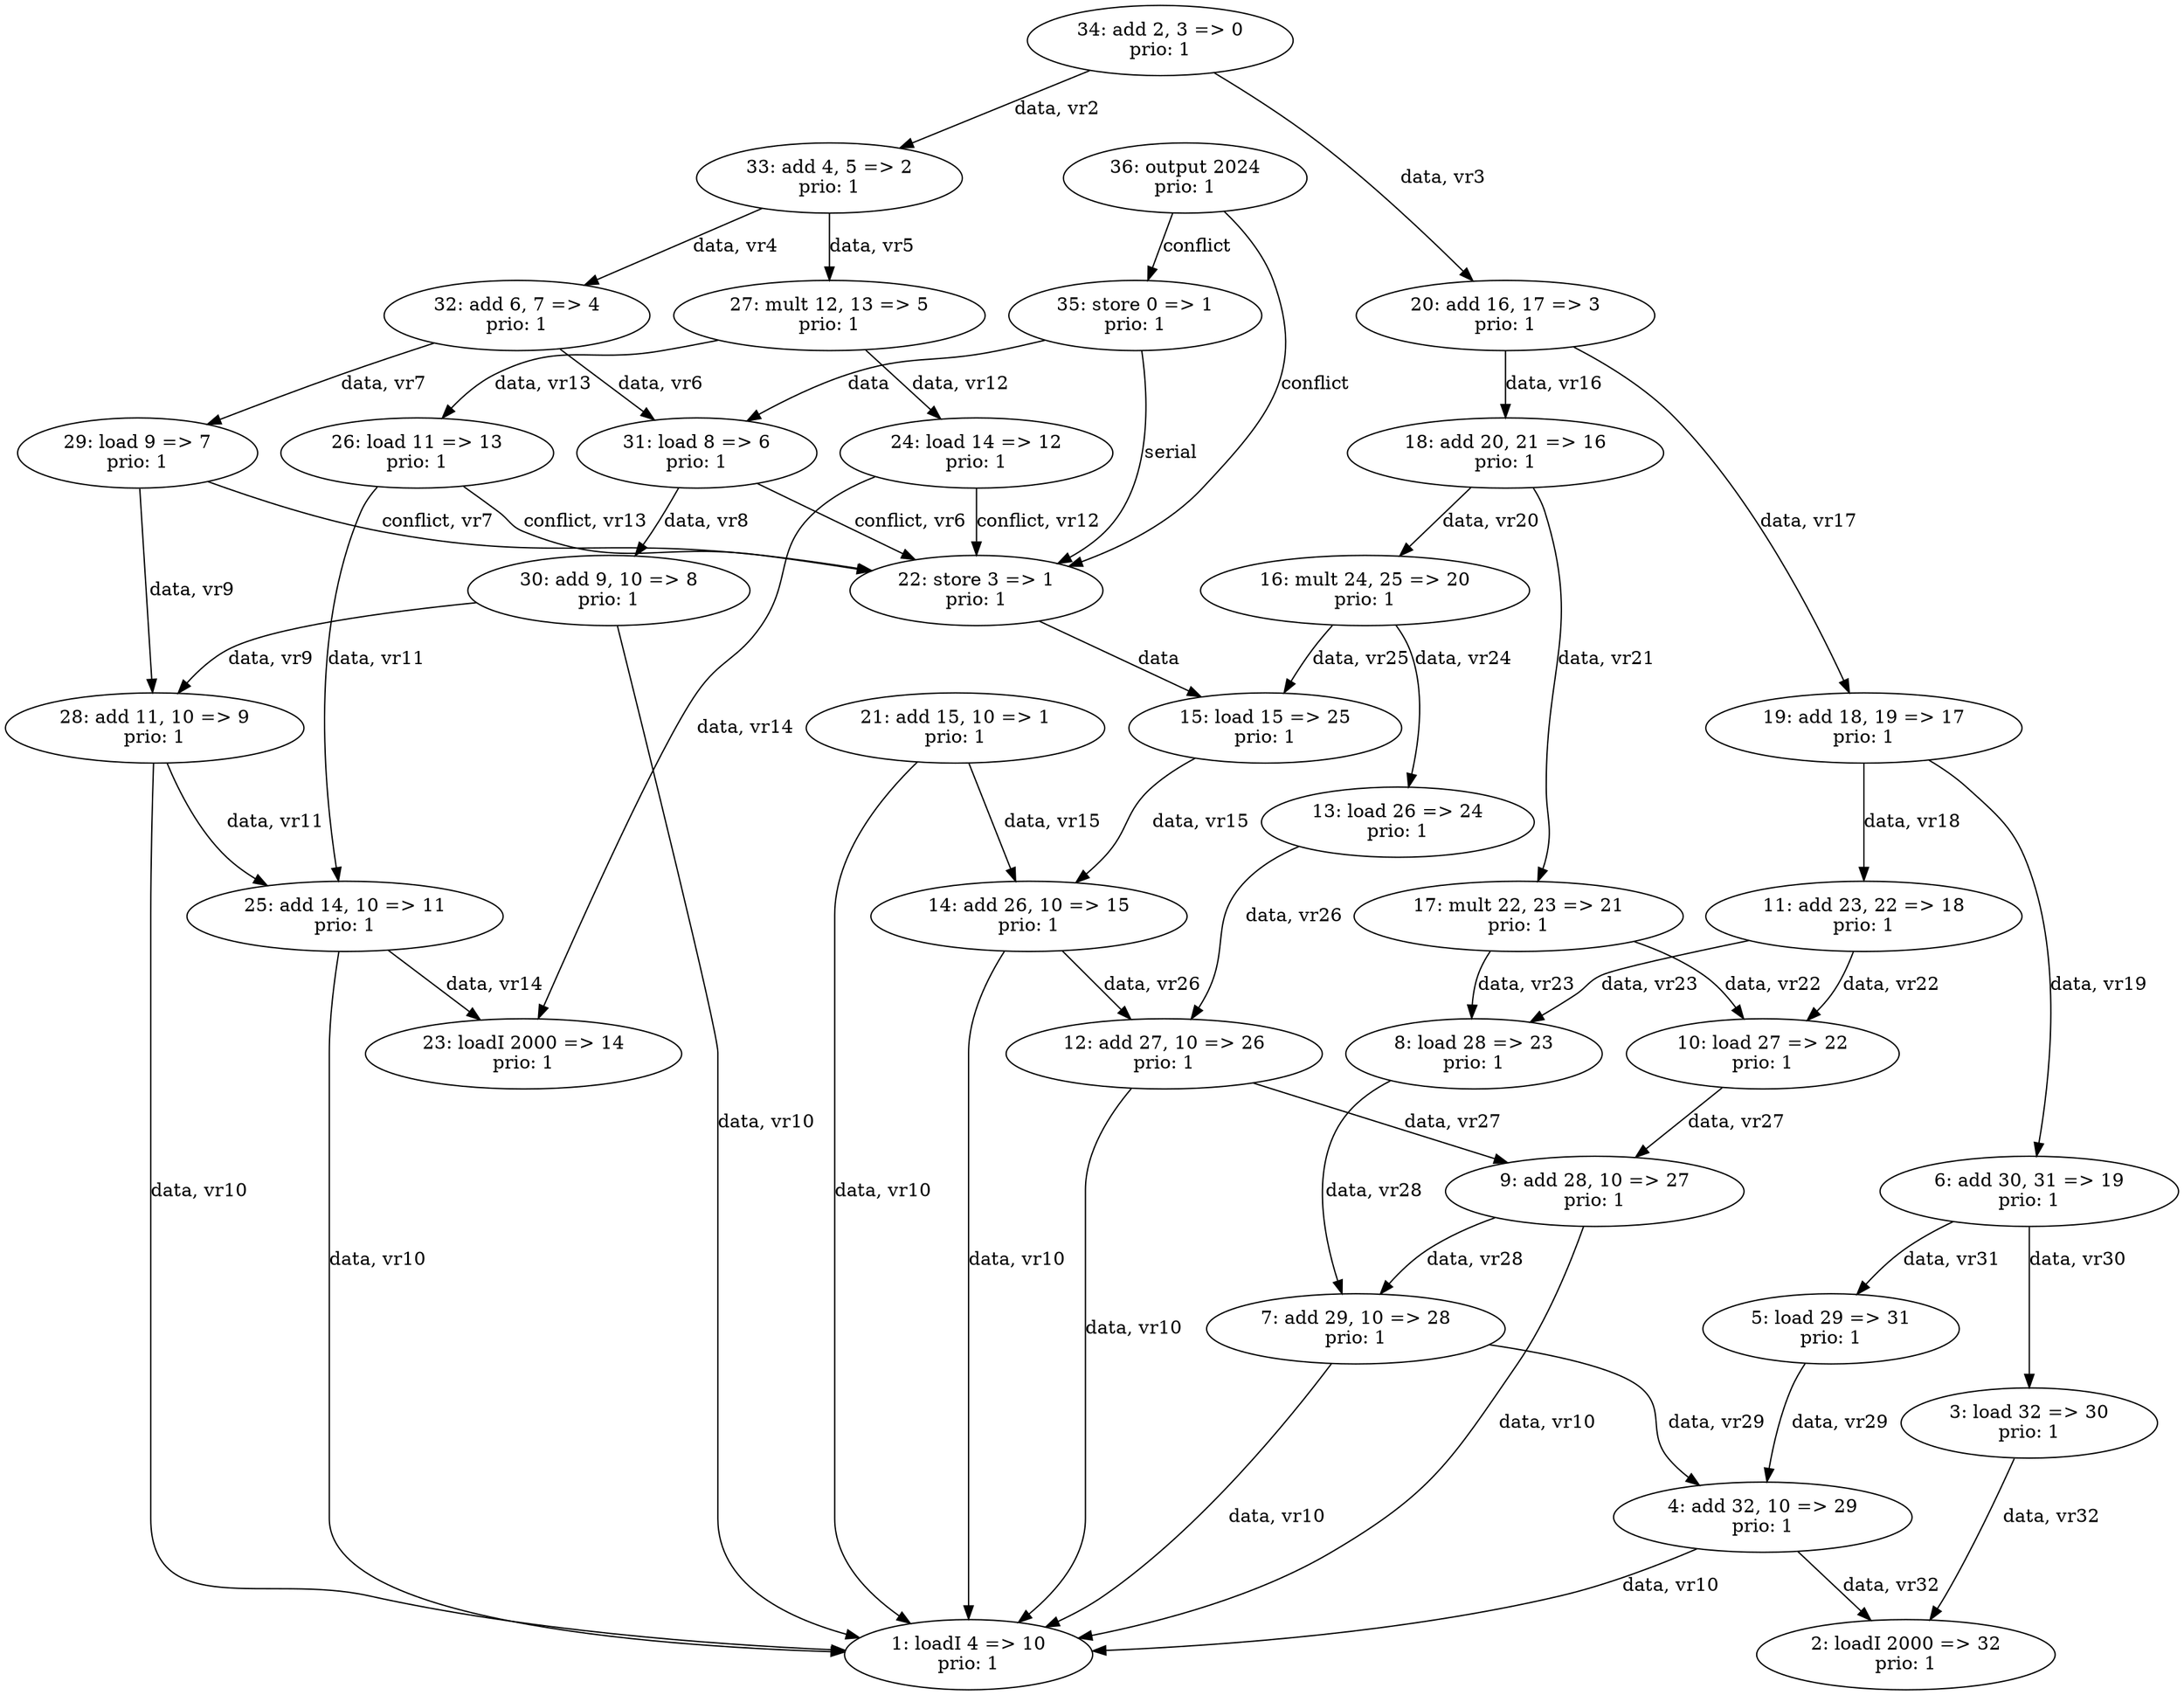 digraph DependenceGraph {
    "140697820855152" [label="1: loadI 4 => 10\nprio: 1"];
    "140697820855208" [label="2: loadI 2000 => 32\nprio: 1"];
    "140697820855264" [label="3: load 32 => 30\nprio: 1"];
    "140697820855320" [label="4: add 32, 10 => 29\nprio: 1"];
    "140697820855376" [label="5: load 29 => 31\nprio: 1"];
    "140697820855432" [label="6: add 30, 31 => 19\nprio: 1"];
    "140697820855488" [label="7: add 29, 10 => 28\nprio: 1"];
    "140697820855544" [label="8: load 28 => 23\nprio: 1"];
    "140697820855600" [label="9: add 28, 10 => 27\nprio: 1"];
    "140697820855656" [label="10: load 27 => 22\nprio: 1"];
    "140697820855712" [label="11: add 23, 22 => 18\nprio: 1"];
    "140697820855768" [label="12: add 27, 10 => 26\nprio: 1"];
    "140697820855824" [label="13: load 26 => 24\nprio: 1"];
    "140697820855880" [label="14: add 26, 10 => 15\nprio: 1"];
    "140697820855936" [label="15: load 15 => 25\nprio: 1"];
    "140697820855992" [label="16: mult 24, 25 => 20\nprio: 1"];
    "140697820856048" [label="17: mult 22, 23 => 21\nprio: 1"];
    "140697820856104" [label="18: add 20, 21 => 16\nprio: 1"];
    "140697820856160" [label="19: add 18, 19 => 17\nprio: 1"];
    "140697820856216" [label="20: add 16, 17 => 3\nprio: 1"];
    "140697820856272" [label="21: add 15, 10 => 1\nprio: 1"];
    "140697820885064" [label="22: store 3 => 1\nprio: 1"];
    "140697820885120" [label="23: loadI 2000 => 14\nprio: 1"];
    "140697820885176" [label="24: load 14 => 12\nprio: 1"];
    "140697820885232" [label="25: add 14, 10 => 11\nprio: 1"];
    "140697820885288" [label="26: load 11 => 13\nprio: 1"];
    "140697820885344" [label="27: mult 12, 13 => 5\nprio: 1"];
    "140697820885400" [label="28: add 11, 10 => 9\nprio: 1"];
    "140697820885456" [label="29: load 9 => 7\nprio: 1"];
    "140697820885512" [label="30: add 9, 10 => 8\nprio: 1"];
    "140697820885568" [label="31: load 8 => 6\nprio: 1"];
    "140697820885624" [label="32: add 6, 7 => 4\nprio: 1"];
    "140697820885680" [label="33: add 4, 5 => 2\nprio: 1"];
    "140697820885736" [label="34: add 2, 3 => 0\nprio: 1"];
    "140697820885792" [label="35: store 0 => 1\nprio: 1"];
    "140697820885848" [label="36: output 2024\nprio: 1"];
    "140697820855264" -> "140697820855208" [label="data, vr32"];
    "140697820855320" -> "140697820855208" [label="data, vr32"];
    "140697820855320" -> "140697820855152" [label="data, vr10"];
    "140697820855376" -> "140697820855320" [label="data, vr29"];
    "140697820855432" -> "140697820855264" [label="data, vr30"];
    "140697820855432" -> "140697820855376" [label="data, vr31"];
    "140697820855488" -> "140697820855320" [label="data, vr29"];
    "140697820855488" -> "140697820855152" [label="data, vr10"];
    "140697820855544" -> "140697820855488" [label="data, vr28"];
    "140697820855600" -> "140697820855488" [label="data, vr28"];
    "140697820855600" -> "140697820855152" [label="data, vr10"];
    "140697820855656" -> "140697820855600" [label="data, vr27"];
    "140697820855712" -> "140697820855544" [label="data, vr23"];
    "140697820855712" -> "140697820855656" [label="data, vr22"];
    "140697820855768" -> "140697820855600" [label="data, vr27"];
    "140697820855768" -> "140697820855152" [label="data, vr10"];
    "140697820855824" -> "140697820855768" [label="data, vr26"];
    "140697820855880" -> "140697820855768" [label="data, vr26"];
    "140697820855880" -> "140697820855152" [label="data, vr10"];
    "140697820855936" -> "140697820855880" [label="data, vr15"];
    "140697820855992" -> "140697820855824" [label="data, vr24"];
    "140697820855992" -> "140697820855936" [label="data, vr25"];
    "140697820856048" -> "140697820855656" [label="data, vr22"];
    "140697820856048" -> "140697820855544" [label="data, vr23"];
    "140697820856104" -> "140697820855992" [label="data, vr20"];
    "140697820856104" -> "140697820856048" [label="data, vr21"];
    "140697820856160" -> "140697820855712" [label="data, vr18"];
    "140697820856160" -> "140697820855432" [label="data, vr19"];
    "140697820856216" -> "140697820856104" [label="data, vr16"];
    "140697820856216" -> "140697820856160" [label="data, vr17"];
    "140697820856272" -> "140697820855880" [label="data, vr15"];
    "140697820856272" -> "140697820855152" [label="data, vr10"];
    "140697820885064" -> "140697820855936" [label="data"];
    "140697820885176" -> "140697820885120" [label="data, vr14"];
    "140697820885176" -> "140697820885064" [label="conflict, vr12"];
    "140697820885232" -> "140697820885120" [label="data, vr14"];
    "140697820885232" -> "140697820855152" [label="data, vr10"];
    "140697820885288" -> "140697820885232" [label="data, vr11"];
    "140697820885288" -> "140697820885064" [label="conflict, vr13"];
    "140697820885344" -> "140697820885176" [label="data, vr12"];
    "140697820885344" -> "140697820885288" [label="data, vr13"];
    "140697820885400" -> "140697820885232" [label="data, vr11"];
    "140697820885400" -> "140697820855152" [label="data, vr10"];
    "140697820885456" -> "140697820885400" [label="data, vr9"];
    "140697820885456" -> "140697820885064" [label="conflict, vr7"];
    "140697820885512" -> "140697820885400" [label="data, vr9"];
    "140697820885512" -> "140697820855152" [label="data, vr10"];
    "140697820885568" -> "140697820885512" [label="data, vr8"];
    "140697820885568" -> "140697820885064" [label="conflict, vr6"];
    "140697820885624" -> "140697820885568" [label="data, vr6"];
    "140697820885624" -> "140697820885456" [label="data, vr7"];
    "140697820885680" -> "140697820885624" [label="data, vr4"];
    "140697820885680" -> "140697820885344" [label="data, vr5"];
    "140697820885736" -> "140697820885680" [label="data, vr2"];
    "140697820885736" -> "140697820856216" [label="data, vr3"];
    "140697820885792" -> "140697820885568" [label="data"];
    "140697820885792" -> "140697820885064" [label="serial"];
    "140697820885848" -> "140697820885064" [label="conflict"];
    "140697820885848" -> "140697820885792" [label="conflict"];
}
